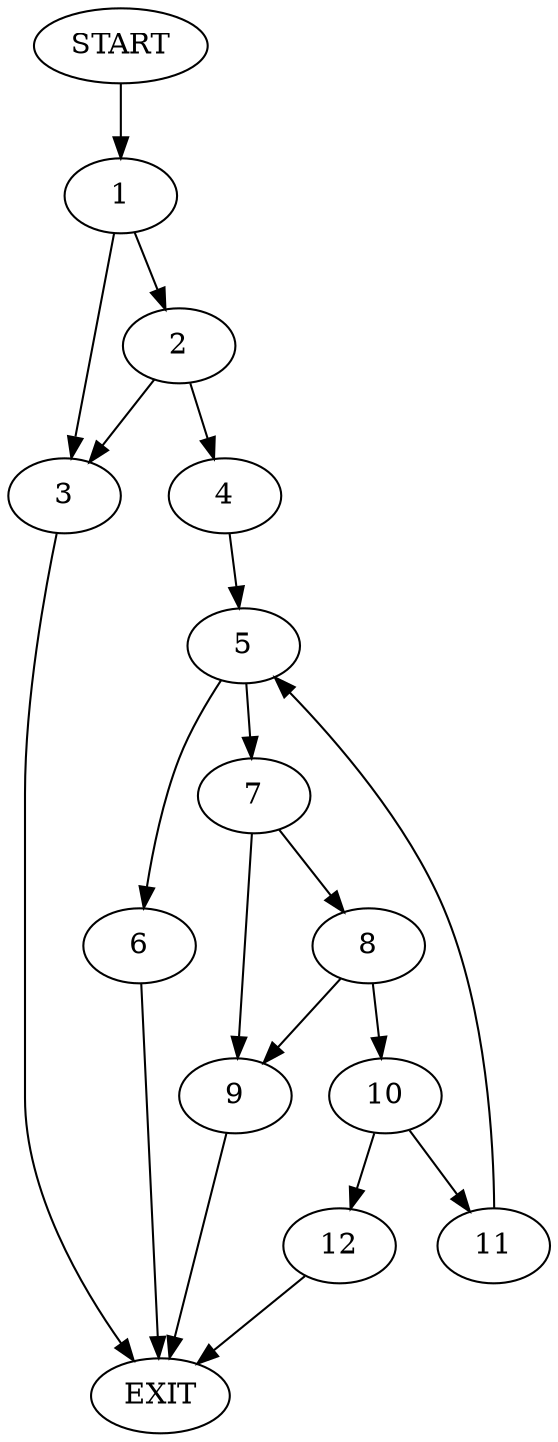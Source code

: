 digraph {
0 [label="START"]
13 [label="EXIT"]
0 -> 1
1 -> 2
1 -> 3
2 -> 4
2 -> 3
3 -> 13
4 -> 5
5 -> 6
5 -> 7
6 -> 13
7 -> 8
7 -> 9
8 -> 9
8 -> 10
9 -> 13
10 -> 11
10 -> 12
12 -> 13
11 -> 5
}
